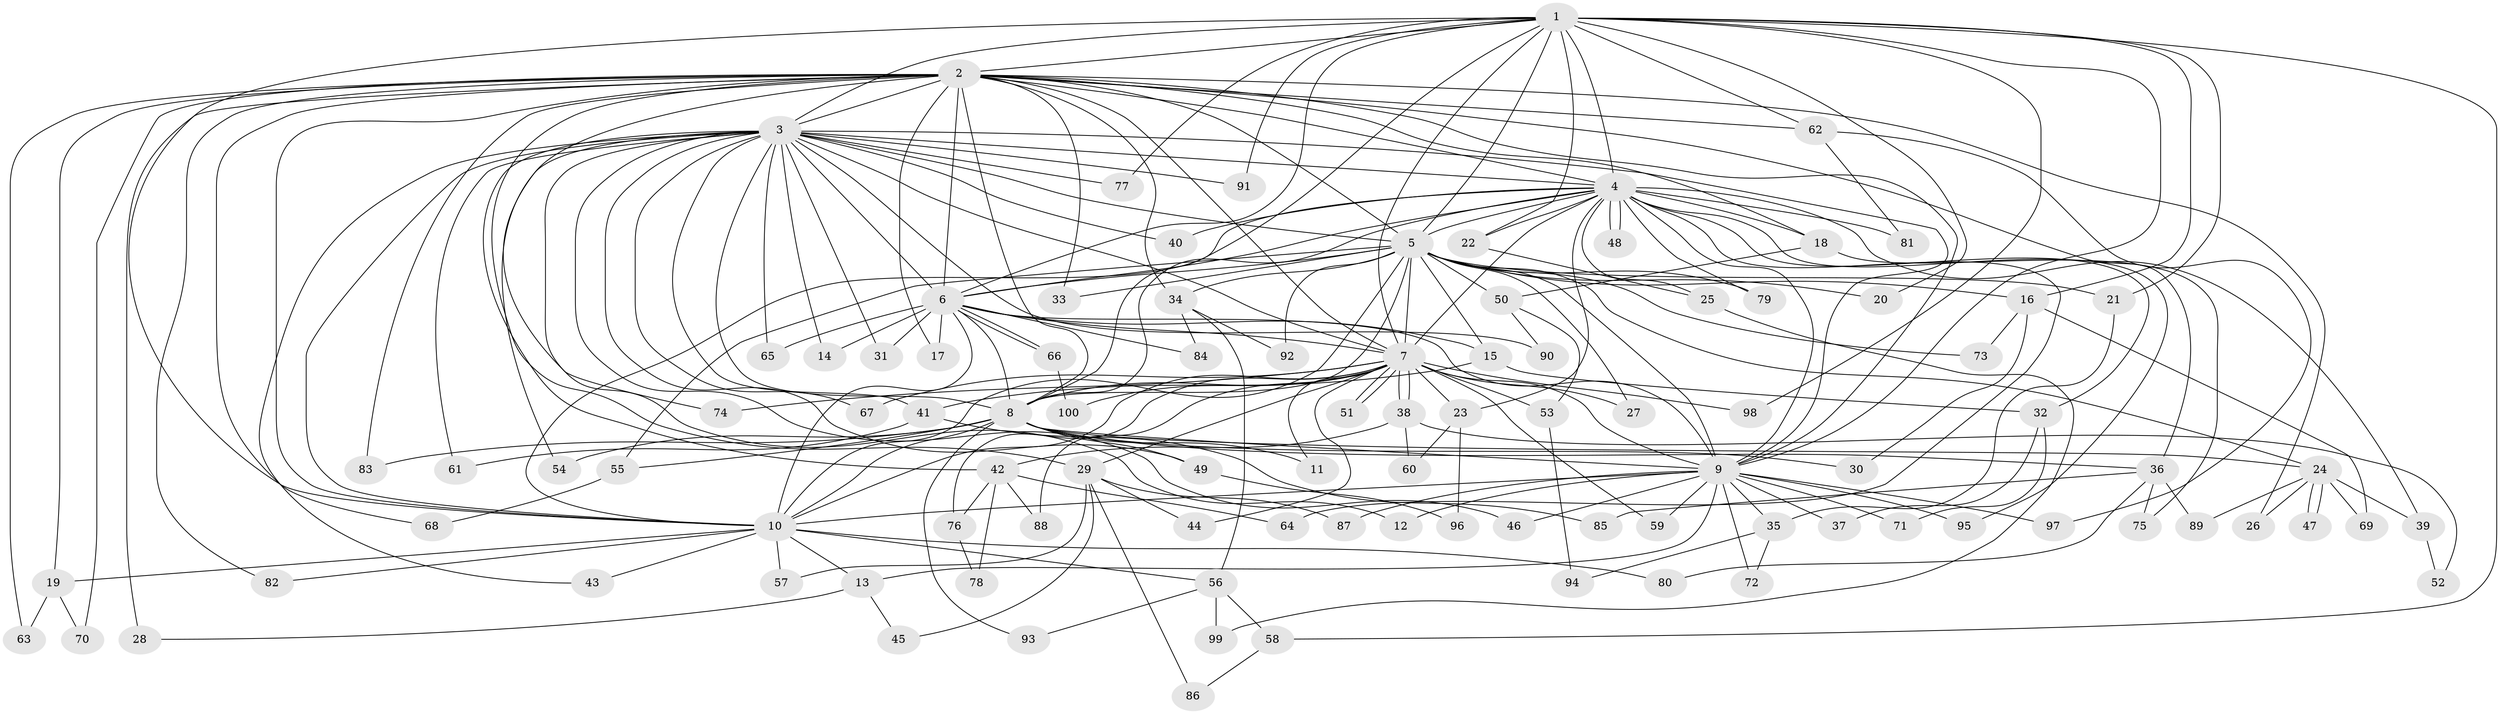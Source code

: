 // Generated by graph-tools (version 1.1) at 2025/46/03/09/25 04:46:34]
// undirected, 100 vertices, 225 edges
graph export_dot {
graph [start="1"]
  node [color=gray90,style=filled];
  1;
  2;
  3;
  4;
  5;
  6;
  7;
  8;
  9;
  10;
  11;
  12;
  13;
  14;
  15;
  16;
  17;
  18;
  19;
  20;
  21;
  22;
  23;
  24;
  25;
  26;
  27;
  28;
  29;
  30;
  31;
  32;
  33;
  34;
  35;
  36;
  37;
  38;
  39;
  40;
  41;
  42;
  43;
  44;
  45;
  46;
  47;
  48;
  49;
  50;
  51;
  52;
  53;
  54;
  55;
  56;
  57;
  58;
  59;
  60;
  61;
  62;
  63;
  64;
  65;
  66;
  67;
  68;
  69;
  70;
  71;
  72;
  73;
  74;
  75;
  76;
  77;
  78;
  79;
  80;
  81;
  82;
  83;
  84;
  85;
  86;
  87;
  88;
  89;
  90;
  91;
  92;
  93;
  94;
  95;
  96;
  97;
  98;
  99;
  100;
  1 -- 2;
  1 -- 3;
  1 -- 4;
  1 -- 5;
  1 -- 6;
  1 -- 7;
  1 -- 8;
  1 -- 9;
  1 -- 10;
  1 -- 16;
  1 -- 20;
  1 -- 21;
  1 -- 22;
  1 -- 58;
  1 -- 62;
  1 -- 77;
  1 -- 91;
  1 -- 98;
  2 -- 3;
  2 -- 4;
  2 -- 5;
  2 -- 6;
  2 -- 7;
  2 -- 8;
  2 -- 9;
  2 -- 10;
  2 -- 17;
  2 -- 18;
  2 -- 19;
  2 -- 26;
  2 -- 28;
  2 -- 29;
  2 -- 33;
  2 -- 34;
  2 -- 36;
  2 -- 62;
  2 -- 63;
  2 -- 68;
  2 -- 70;
  2 -- 74;
  2 -- 82;
  2 -- 83;
  3 -- 4;
  3 -- 5;
  3 -- 6;
  3 -- 7;
  3 -- 8;
  3 -- 9;
  3 -- 10;
  3 -- 12;
  3 -- 14;
  3 -- 31;
  3 -- 40;
  3 -- 41;
  3 -- 42;
  3 -- 43;
  3 -- 46;
  3 -- 49;
  3 -- 54;
  3 -- 61;
  3 -- 65;
  3 -- 67;
  3 -- 77;
  3 -- 90;
  3 -- 91;
  4 -- 5;
  4 -- 6;
  4 -- 7;
  4 -- 8;
  4 -- 9;
  4 -- 10;
  4 -- 18;
  4 -- 22;
  4 -- 23;
  4 -- 25;
  4 -- 32;
  4 -- 39;
  4 -- 40;
  4 -- 48;
  4 -- 48;
  4 -- 64;
  4 -- 79;
  4 -- 81;
  4 -- 95;
  5 -- 6;
  5 -- 7;
  5 -- 8;
  5 -- 9;
  5 -- 10;
  5 -- 15;
  5 -- 16;
  5 -- 20;
  5 -- 21;
  5 -- 24;
  5 -- 27;
  5 -- 33;
  5 -- 34;
  5 -- 50;
  5 -- 55;
  5 -- 73;
  5 -- 79;
  5 -- 92;
  6 -- 7;
  6 -- 8;
  6 -- 9;
  6 -- 10;
  6 -- 14;
  6 -- 15;
  6 -- 17;
  6 -- 31;
  6 -- 65;
  6 -- 66;
  6 -- 66;
  6 -- 84;
  7 -- 8;
  7 -- 9;
  7 -- 10;
  7 -- 11;
  7 -- 23;
  7 -- 27;
  7 -- 29;
  7 -- 38;
  7 -- 38;
  7 -- 44;
  7 -- 51;
  7 -- 51;
  7 -- 53;
  7 -- 59;
  7 -- 67;
  7 -- 74;
  7 -- 76;
  7 -- 88;
  7 -- 98;
  7 -- 100;
  8 -- 9;
  8 -- 10;
  8 -- 11;
  8 -- 24;
  8 -- 30;
  8 -- 36;
  8 -- 49;
  8 -- 54;
  8 -- 55;
  8 -- 83;
  8 -- 93;
  9 -- 10;
  9 -- 12;
  9 -- 13;
  9 -- 35;
  9 -- 37;
  9 -- 46;
  9 -- 59;
  9 -- 71;
  9 -- 72;
  9 -- 87;
  9 -- 95;
  9 -- 97;
  10 -- 13;
  10 -- 19;
  10 -- 43;
  10 -- 56;
  10 -- 57;
  10 -- 80;
  10 -- 82;
  13 -- 28;
  13 -- 45;
  15 -- 32;
  15 -- 41;
  16 -- 30;
  16 -- 69;
  16 -- 73;
  18 -- 50;
  18 -- 75;
  19 -- 63;
  19 -- 70;
  21 -- 35;
  22 -- 25;
  23 -- 60;
  23 -- 96;
  24 -- 26;
  24 -- 39;
  24 -- 47;
  24 -- 47;
  24 -- 69;
  24 -- 89;
  25 -- 99;
  29 -- 44;
  29 -- 45;
  29 -- 57;
  29 -- 86;
  29 -- 87;
  32 -- 37;
  32 -- 71;
  34 -- 56;
  34 -- 84;
  34 -- 92;
  35 -- 72;
  35 -- 94;
  36 -- 75;
  36 -- 80;
  36 -- 85;
  36 -- 89;
  38 -- 42;
  38 -- 52;
  38 -- 60;
  39 -- 52;
  41 -- 61;
  41 -- 85;
  42 -- 64;
  42 -- 76;
  42 -- 78;
  42 -- 88;
  49 -- 96;
  50 -- 53;
  50 -- 90;
  53 -- 94;
  55 -- 68;
  56 -- 58;
  56 -- 93;
  56 -- 99;
  58 -- 86;
  62 -- 81;
  62 -- 97;
  66 -- 100;
  76 -- 78;
}
